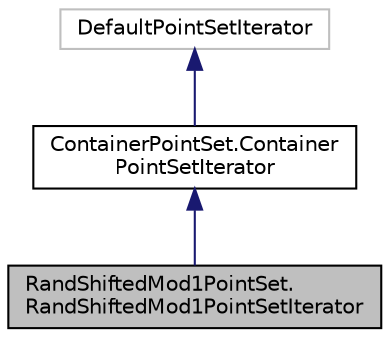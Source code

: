 digraph "RandShiftedMod1PointSet.RandShiftedMod1PointSetIterator"
{
 // INTERACTIVE_SVG=YES
  bgcolor="transparent";
  edge [fontname="Helvetica",fontsize="10",labelfontname="Helvetica",labelfontsize="10"];
  node [fontname="Helvetica",fontsize="10",shape=record];
  Node0 [label="RandShiftedMod1PointSet.\lRandShiftedMod1PointSetIterator",height=0.2,width=0.4,color="black", fillcolor="grey75", style="filled", fontcolor="black"];
  Node1 -> Node0 [dir="back",color="midnightblue",fontsize="10",style="solid",fontname="Helvetica"];
  Node1 [label="ContainerPointSet.Container\lPointSetIterator",height=0.2,width=0.4,color="black",URL="$de/d61/classumontreal_1_1ssj_1_1hups_1_1ContainerPointSet_1_1ContainerPointSetIterator.html"];
  Node2 -> Node1 [dir="back",color="midnightblue",fontsize="10",style="solid",fontname="Helvetica"];
  Node2 [label="DefaultPointSetIterator",height=0.2,width=0.4,color="grey75"];
}
